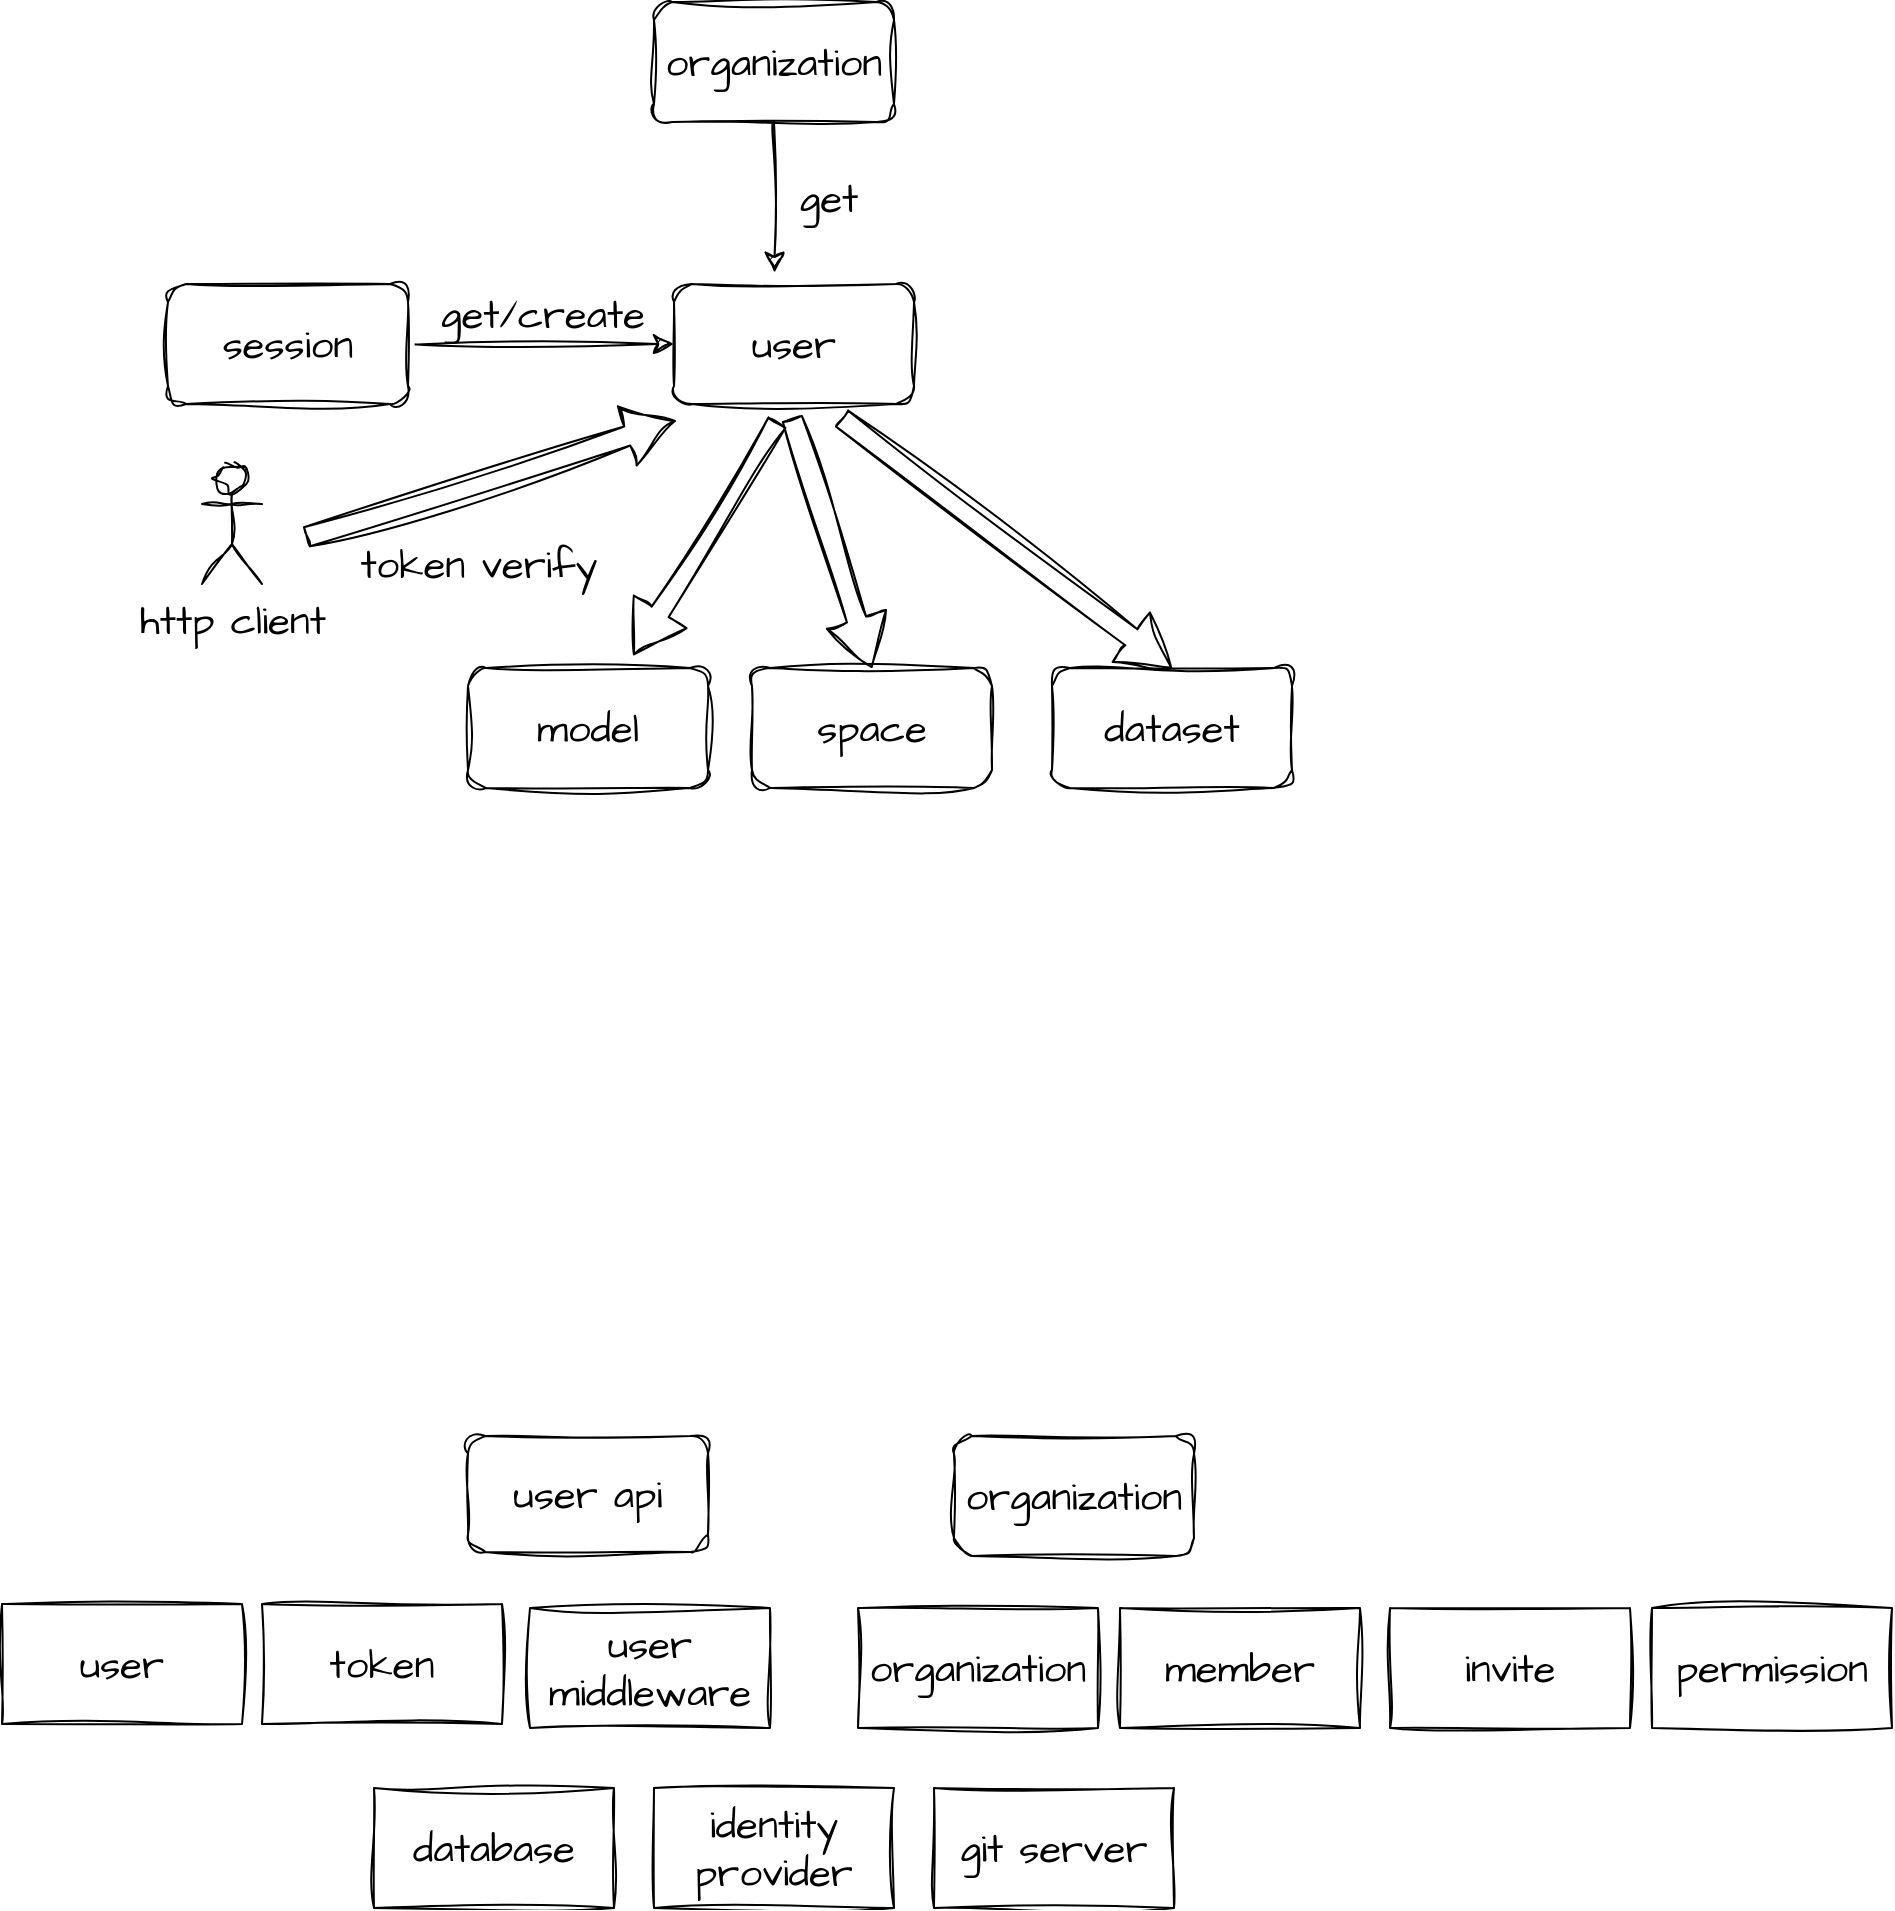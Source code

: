 <mxfile version="23.1.2" type="github">
  <diagram name="第 1 页" id="P5VrA6vz167heK5x6usT">
    <mxGraphModel dx="1325" dy="676" grid="0" gridSize="10" guides="1" tooltips="1" connect="1" arrows="1" fold="1" page="0" pageScale="1" pageWidth="827" pageHeight="1169" math="0" shadow="0">
      <root>
        <mxCell id="0" />
        <mxCell id="1" parent="0" />
        <mxCell id="94UgcNjxxHoQXgSa3JWe-1" value="user" style="rounded=1;whiteSpace=wrap;html=1;sketch=1;hachureGap=4;jiggle=2;curveFitting=1;fontFamily=Architects Daughter;fontSource=https%3A%2F%2Ffonts.googleapis.com%2Fcss%3Ffamily%3DArchitects%2BDaughter;fontSize=20;" vertex="1" parent="1">
          <mxGeometry x="119" y="160" width="120" height="60" as="geometry" />
        </mxCell>
        <mxCell id="94UgcNjxxHoQXgSa3JWe-3" style="edgeStyle=none;curved=1;rounded=0;sketch=1;hachureGap=4;jiggle=2;curveFitting=1;orthogonalLoop=1;jettySize=auto;html=1;entryX=0;entryY=0.5;entryDx=0;entryDy=0;fontFamily=Architects Daughter;fontSource=https%3A%2F%2Ffonts.googleapis.com%2Fcss%3Ffamily%3DArchitects%2BDaughter;fontSize=16;startSize=8;endSize=8;" edge="1" parent="1" source="94UgcNjxxHoQXgSa3JWe-2" target="94UgcNjxxHoQXgSa3JWe-1">
          <mxGeometry relative="1" as="geometry" />
        </mxCell>
        <mxCell id="94UgcNjxxHoQXgSa3JWe-2" value="session" style="rounded=1;whiteSpace=wrap;html=1;sketch=1;hachureGap=4;jiggle=2;curveFitting=1;fontFamily=Architects Daughter;fontSource=https%3A%2F%2Ffonts.googleapis.com%2Fcss%3Ffamily%3DArchitects%2BDaughter;fontSize=20;" vertex="1" parent="1">
          <mxGeometry x="-134" y="160" width="120" height="60" as="geometry" />
        </mxCell>
        <mxCell id="94UgcNjxxHoQXgSa3JWe-4" value="get/create" style="text;html=1;align=center;verticalAlign=middle;resizable=0;points=[];autosize=1;strokeColor=none;fillColor=none;fontFamily=Architects Daughter;fontSource=https%3A%2F%2Ffonts.googleapis.com%2Fcss%3Ffamily%3DArchitects%2BDaughter;fontSize=20;" vertex="1" parent="1">
          <mxGeometry x="-7" y="157" width="120" height="36" as="geometry" />
        </mxCell>
        <mxCell id="94UgcNjxxHoQXgSa3JWe-7" value="" style="shape=flexArrow;endArrow=classic;html=1;rounded=0;sketch=1;hachureGap=4;jiggle=2;curveFitting=1;fontFamily=Architects Daughter;fontSource=https%3A%2F%2Ffonts.googleapis.com%2Fcss%3Ffamily%3DArchitects%2BDaughter;fontSize=16;curved=1;startSize=8;endSize=8;entryX=0.008;entryY=1.139;entryDx=0;entryDy=0;entryPerimeter=0;" edge="1" parent="1" target="94UgcNjxxHoQXgSa3JWe-1">
          <mxGeometry width="50" height="50" relative="1" as="geometry">
            <mxPoint x="-65" y="286.5" as="sourcePoint" />
            <mxPoint x="103" y="286.5" as="targetPoint" />
          </mxGeometry>
        </mxCell>
        <mxCell id="94UgcNjxxHoQXgSa3JWe-8" value="token verify" style="text;html=1;align=center;verticalAlign=middle;resizable=0;points=[];autosize=1;strokeColor=none;fillColor=none;fontFamily=Architects Daughter;fontSource=https%3A%2F%2Ffonts.googleapis.com%2Fcss%3Ffamily%3DArchitects%2BDaughter;fontSize=20;" vertex="1" parent="1">
          <mxGeometry x="-48" y="282" width="137" height="36" as="geometry" />
        </mxCell>
        <mxCell id="94UgcNjxxHoQXgSa3JWe-9" value="http client" style="shape=umlActor;verticalLabelPosition=bottom;verticalAlign=top;html=1;outlineConnect=0;sketch=1;hachureGap=4;jiggle=2;curveFitting=1;fontFamily=Architects Daughter;fontSource=https%3A%2F%2Ffonts.googleapis.com%2Fcss%3Ffamily%3DArchitects%2BDaughter;fontSize=20;" vertex="1" parent="1">
          <mxGeometry x="-117" y="250" width="30" height="60" as="geometry" />
        </mxCell>
        <mxCell id="94UgcNjxxHoQXgSa3JWe-10" value="" style="shape=flexArrow;endArrow=classic;html=1;rounded=0;sketch=1;hachureGap=4;jiggle=2;curveFitting=1;fontFamily=Architects Daughter;fontSource=https%3A%2F%2Ffonts.googleapis.com%2Fcss%3Ffamily%3DArchitects%2BDaughter;fontSize=16;curved=1;startSize=8;endSize=8;exitX=0.431;exitY=1.15;exitDx=0;exitDy=0;exitPerimeter=0;entryX=0.689;entryY=-0.106;entryDx=0;entryDy=0;entryPerimeter=0;" edge="1" parent="1" source="94UgcNjxxHoQXgSa3JWe-1" target="94UgcNjxxHoQXgSa3JWe-11">
          <mxGeometry width="50" height="50" relative="1" as="geometry">
            <mxPoint x="156" y="313" as="sourcePoint" />
            <mxPoint x="175" y="321" as="targetPoint" />
          </mxGeometry>
        </mxCell>
        <mxCell id="94UgcNjxxHoQXgSa3JWe-11" value="model" style="rounded=1;whiteSpace=wrap;html=1;sketch=1;hachureGap=4;jiggle=2;curveFitting=1;fontFamily=Architects Daughter;fontSource=https%3A%2F%2Ffonts.googleapis.com%2Fcss%3Ffamily%3DArchitects%2BDaughter;fontSize=20;" vertex="1" parent="1">
          <mxGeometry x="16" y="352" width="120" height="60" as="geometry" />
        </mxCell>
        <mxCell id="94UgcNjxxHoQXgSa3JWe-12" value="space" style="rounded=1;whiteSpace=wrap;html=1;sketch=1;hachureGap=4;jiggle=2;curveFitting=1;fontFamily=Architects Daughter;fontSource=https%3A%2F%2Ffonts.googleapis.com%2Fcss%3Ffamily%3DArchitects%2BDaughter;fontSize=20;" vertex="1" parent="1">
          <mxGeometry x="158" y="352" width="120" height="60" as="geometry" />
        </mxCell>
        <mxCell id="94UgcNjxxHoQXgSa3JWe-13" value="dataset" style="rounded=1;whiteSpace=wrap;html=1;sketch=1;hachureGap=4;jiggle=2;curveFitting=1;fontFamily=Architects Daughter;fontSource=https%3A%2F%2Ffonts.googleapis.com%2Fcss%3Ffamily%3DArchitects%2BDaughter;fontSize=20;" vertex="1" parent="1">
          <mxGeometry x="308" y="352" width="120" height="60" as="geometry" />
        </mxCell>
        <mxCell id="94UgcNjxxHoQXgSa3JWe-14" value="" style="shape=flexArrow;endArrow=classic;html=1;rounded=0;sketch=1;hachureGap=4;jiggle=2;curveFitting=1;fontFamily=Architects Daughter;fontSource=https%3A%2F%2Ffonts.googleapis.com%2Fcss%3Ffamily%3DArchitects%2BDaughter;fontSize=16;curved=1;startSize=8;endSize=8;exitX=0.492;exitY=1.117;exitDx=0;exitDy=0;exitPerimeter=0;entryX=0.5;entryY=0;entryDx=0;entryDy=0;" edge="1" parent="1" source="94UgcNjxxHoQXgSa3JWe-1" target="94UgcNjxxHoQXgSa3JWe-12">
          <mxGeometry width="50" height="50" relative="1" as="geometry">
            <mxPoint x="181" y="239" as="sourcePoint" />
            <mxPoint x="109" y="356" as="targetPoint" />
          </mxGeometry>
        </mxCell>
        <mxCell id="94UgcNjxxHoQXgSa3JWe-15" value="" style="shape=flexArrow;endArrow=classic;html=1;rounded=0;sketch=1;hachureGap=4;jiggle=2;curveFitting=1;fontFamily=Architects Daughter;fontSource=https%3A%2F%2Ffonts.googleapis.com%2Fcss%3Ffamily%3DArchitects%2BDaughter;fontSize=16;curved=1;startSize=8;endSize=8;exitX=0.697;exitY=1.117;exitDx=0;exitDy=0;exitPerimeter=0;entryX=0.5;entryY=0;entryDx=0;entryDy=0;" edge="1" parent="1" source="94UgcNjxxHoQXgSa3JWe-1" target="94UgcNjxxHoQXgSa3JWe-13">
          <mxGeometry width="50" height="50" relative="1" as="geometry">
            <mxPoint x="188" y="237" as="sourcePoint" />
            <mxPoint x="228" y="362" as="targetPoint" />
          </mxGeometry>
        </mxCell>
        <mxCell id="94UgcNjxxHoQXgSa3JWe-18" value="organization" style="rounded=1;whiteSpace=wrap;html=1;sketch=1;hachureGap=4;jiggle=2;curveFitting=1;fontFamily=Architects Daughter;fontSource=https%3A%2F%2Ffonts.googleapis.com%2Fcss%3Ffamily%3DArchitects%2BDaughter;fontSize=20;" vertex="1" parent="1">
          <mxGeometry x="109" y="19" width="120" height="60" as="geometry" />
        </mxCell>
        <mxCell id="94UgcNjxxHoQXgSa3JWe-19" style="edgeStyle=none;curved=1;rounded=0;sketch=1;hachureGap=4;jiggle=2;curveFitting=1;orthogonalLoop=1;jettySize=auto;html=1;entryX=0.419;entryY=-0.094;entryDx=0;entryDy=0;entryPerimeter=0;fontFamily=Architects Daughter;fontSource=https%3A%2F%2Ffonts.googleapis.com%2Fcss%3Ffamily%3DArchitects%2BDaughter;fontSize=16;startSize=8;endSize=8;" edge="1" parent="1" source="94UgcNjxxHoQXgSa3JWe-18" target="94UgcNjxxHoQXgSa3JWe-1">
          <mxGeometry relative="1" as="geometry" />
        </mxCell>
        <mxCell id="94UgcNjxxHoQXgSa3JWe-20" value="get" style="text;html=1;align=center;verticalAlign=middle;resizable=0;points=[];autosize=1;strokeColor=none;fillColor=none;fontFamily=Architects Daughter;fontSource=https%3A%2F%2Ffonts.googleapis.com%2Fcss%3Ffamily%3DArchitects%2BDaughter;fontSize=20;" vertex="1" parent="1">
          <mxGeometry x="172" y="99" width="47" height="36" as="geometry" />
        </mxCell>
        <mxCell id="94UgcNjxxHoQXgSa3JWe-21" value="user api" style="rounded=1;whiteSpace=wrap;html=1;sketch=1;hachureGap=4;jiggle=2;curveFitting=1;fontFamily=Architects Daughter;fontSource=https%3A%2F%2Ffonts.googleapis.com%2Fcss%3Ffamily%3DArchitects%2BDaughter;fontSize=20;" vertex="1" parent="1">
          <mxGeometry x="16" y="736" width="120" height="58" as="geometry" />
        </mxCell>
        <mxCell id="94UgcNjxxHoQXgSa3JWe-22" value="organization" style="rounded=1;whiteSpace=wrap;html=1;sketch=1;hachureGap=4;jiggle=2;curveFitting=1;fontFamily=Architects Daughter;fontSource=https%3A%2F%2Ffonts.googleapis.com%2Fcss%3Ffamily%3DArchitects%2BDaughter;fontSize=20;" vertex="1" parent="1">
          <mxGeometry x="259" y="736" width="120" height="60" as="geometry" />
        </mxCell>
        <mxCell id="94UgcNjxxHoQXgSa3JWe-26" value="token" style="rounded=0;whiteSpace=wrap;html=1;sketch=1;hachureGap=4;jiggle=2;curveFitting=1;fontFamily=Architects Daughter;fontSource=https%3A%2F%2Ffonts.googleapis.com%2Fcss%3Ffamily%3DArchitects%2BDaughter;fontSize=20;" vertex="1" parent="1">
          <mxGeometry x="-87" y="820" width="120" height="60" as="geometry" />
        </mxCell>
        <mxCell id="94UgcNjxxHoQXgSa3JWe-27" value="user middleware" style="rounded=0;whiteSpace=wrap;html=1;sketch=1;hachureGap=4;jiggle=2;curveFitting=1;fontFamily=Architects Daughter;fontSource=https%3A%2F%2Ffonts.googleapis.com%2Fcss%3Ffamily%3DArchitects%2BDaughter;fontSize=20;" vertex="1" parent="1">
          <mxGeometry x="47" y="822" width="120" height="60" as="geometry" />
        </mxCell>
        <mxCell id="94UgcNjxxHoQXgSa3JWe-28" value="user" style="rounded=0;whiteSpace=wrap;html=1;sketch=1;hachureGap=4;jiggle=2;curveFitting=1;fontFamily=Architects Daughter;fontSource=https%3A%2F%2Ffonts.googleapis.com%2Fcss%3Ffamily%3DArchitects%2BDaughter;fontSize=20;" vertex="1" parent="1">
          <mxGeometry x="-217" y="820" width="120" height="60" as="geometry" />
        </mxCell>
        <mxCell id="94UgcNjxxHoQXgSa3JWe-29" value="organization" style="rounded=0;whiteSpace=wrap;html=1;sketch=1;hachureGap=4;jiggle=2;curveFitting=1;fontFamily=Architects Daughter;fontSource=https%3A%2F%2Ffonts.googleapis.com%2Fcss%3Ffamily%3DArchitects%2BDaughter;fontSize=20;" vertex="1" parent="1">
          <mxGeometry x="211" y="822" width="120" height="60" as="geometry" />
        </mxCell>
        <mxCell id="94UgcNjxxHoQXgSa3JWe-30" value="member" style="rounded=0;whiteSpace=wrap;html=1;sketch=1;hachureGap=4;jiggle=2;curveFitting=1;fontFamily=Architects Daughter;fontSource=https%3A%2F%2Ffonts.googleapis.com%2Fcss%3Ffamily%3DArchitects%2BDaughter;fontSize=20;" vertex="1" parent="1">
          <mxGeometry x="342" y="822" width="120" height="60" as="geometry" />
        </mxCell>
        <mxCell id="94UgcNjxxHoQXgSa3JWe-31" value="invite" style="rounded=0;whiteSpace=wrap;html=1;sketch=1;hachureGap=4;jiggle=2;curveFitting=1;fontFamily=Architects Daughter;fontSource=https%3A%2F%2Ffonts.googleapis.com%2Fcss%3Ffamily%3DArchitects%2BDaughter;fontSize=20;" vertex="1" parent="1">
          <mxGeometry x="477" y="822" width="120" height="60" as="geometry" />
        </mxCell>
        <mxCell id="94UgcNjxxHoQXgSa3JWe-32" value="permission" style="rounded=0;whiteSpace=wrap;html=1;sketch=1;hachureGap=4;jiggle=2;curveFitting=1;fontFamily=Architects Daughter;fontSource=https%3A%2F%2Ffonts.googleapis.com%2Fcss%3Ffamily%3DArchitects%2BDaughter;fontSize=20;" vertex="1" parent="1">
          <mxGeometry x="608" y="822" width="120" height="60" as="geometry" />
        </mxCell>
        <mxCell id="94UgcNjxxHoQXgSa3JWe-33" value="database" style="rounded=0;whiteSpace=wrap;html=1;sketch=1;hachureGap=4;jiggle=2;curveFitting=1;fontFamily=Architects Daughter;fontSource=https%3A%2F%2Ffonts.googleapis.com%2Fcss%3Ffamily%3DArchitects%2BDaughter;fontSize=20;" vertex="1" parent="1">
          <mxGeometry x="-31" y="912" width="120" height="60" as="geometry" />
        </mxCell>
        <mxCell id="94UgcNjxxHoQXgSa3JWe-35" value="identity provider" style="rounded=0;whiteSpace=wrap;html=1;sketch=1;hachureGap=4;jiggle=2;curveFitting=1;fontFamily=Architects Daughter;fontSource=https%3A%2F%2Ffonts.googleapis.com%2Fcss%3Ffamily%3DArchitects%2BDaughter;fontSize=20;" vertex="1" parent="1">
          <mxGeometry x="109" y="912" width="120" height="60" as="geometry" />
        </mxCell>
        <mxCell id="94UgcNjxxHoQXgSa3JWe-47" value="git server" style="rounded=0;whiteSpace=wrap;html=1;sketch=1;hachureGap=4;jiggle=2;curveFitting=1;fontFamily=Architects Daughter;fontSource=https%3A%2F%2Ffonts.googleapis.com%2Fcss%3Ffamily%3DArchitects%2BDaughter;fontSize=20;" vertex="1" parent="1">
          <mxGeometry x="249" y="912" width="120" height="60" as="geometry" />
        </mxCell>
      </root>
    </mxGraphModel>
  </diagram>
</mxfile>
